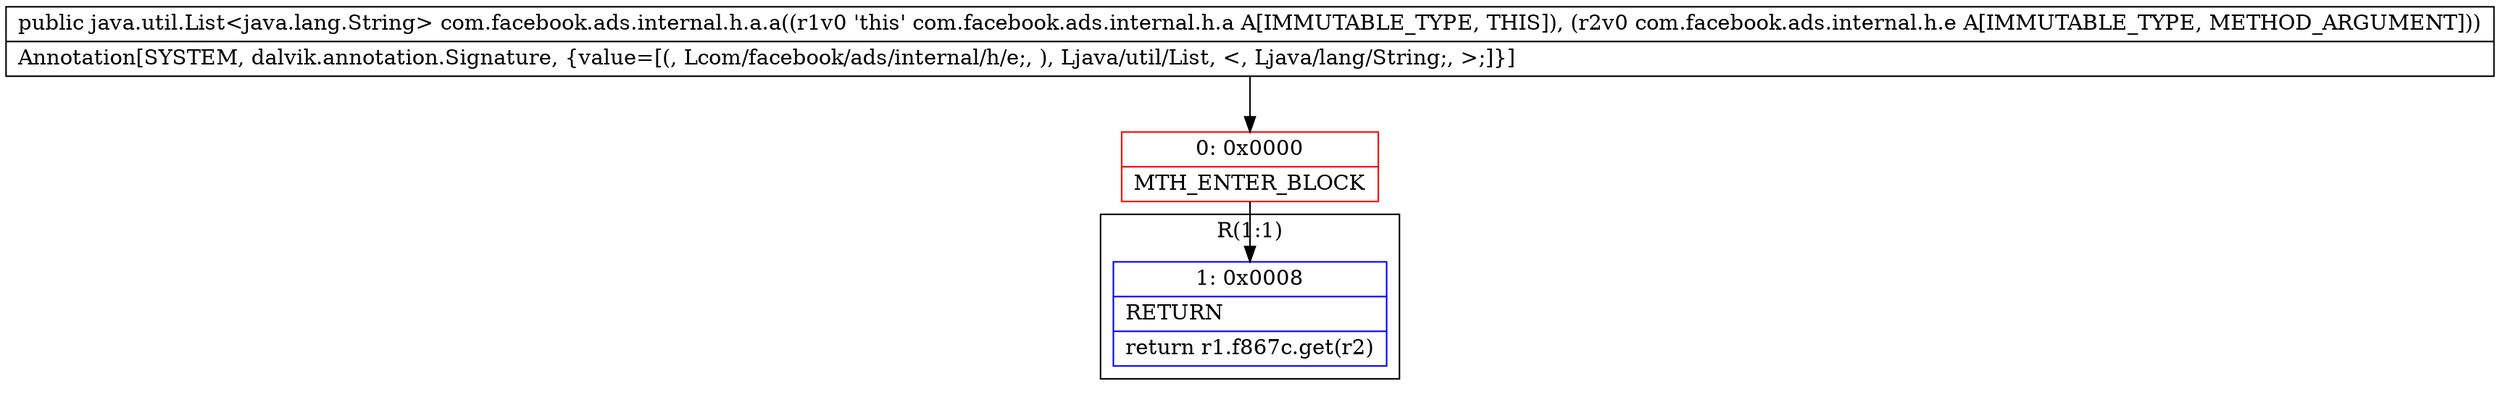 digraph "CFG forcom.facebook.ads.internal.h.a.a(Lcom\/facebook\/ads\/internal\/h\/e;)Ljava\/util\/List;" {
subgraph cluster_Region_434121532 {
label = "R(1:1)";
node [shape=record,color=blue];
Node_1 [shape=record,label="{1\:\ 0x0008|RETURN\l|return r1.f867c.get(r2)\l}"];
}
Node_0 [shape=record,color=red,label="{0\:\ 0x0000|MTH_ENTER_BLOCK\l}"];
MethodNode[shape=record,label="{public java.util.List\<java.lang.String\> com.facebook.ads.internal.h.a.a((r1v0 'this' com.facebook.ads.internal.h.a A[IMMUTABLE_TYPE, THIS]), (r2v0 com.facebook.ads.internal.h.e A[IMMUTABLE_TYPE, METHOD_ARGUMENT]))  | Annotation[SYSTEM, dalvik.annotation.Signature, \{value=[(, Lcom\/facebook\/ads\/internal\/h\/e;, ), Ljava\/util\/List, \<, Ljava\/lang\/String;, \>;]\}]\l}"];
MethodNode -> Node_0;
Node_0 -> Node_1;
}

